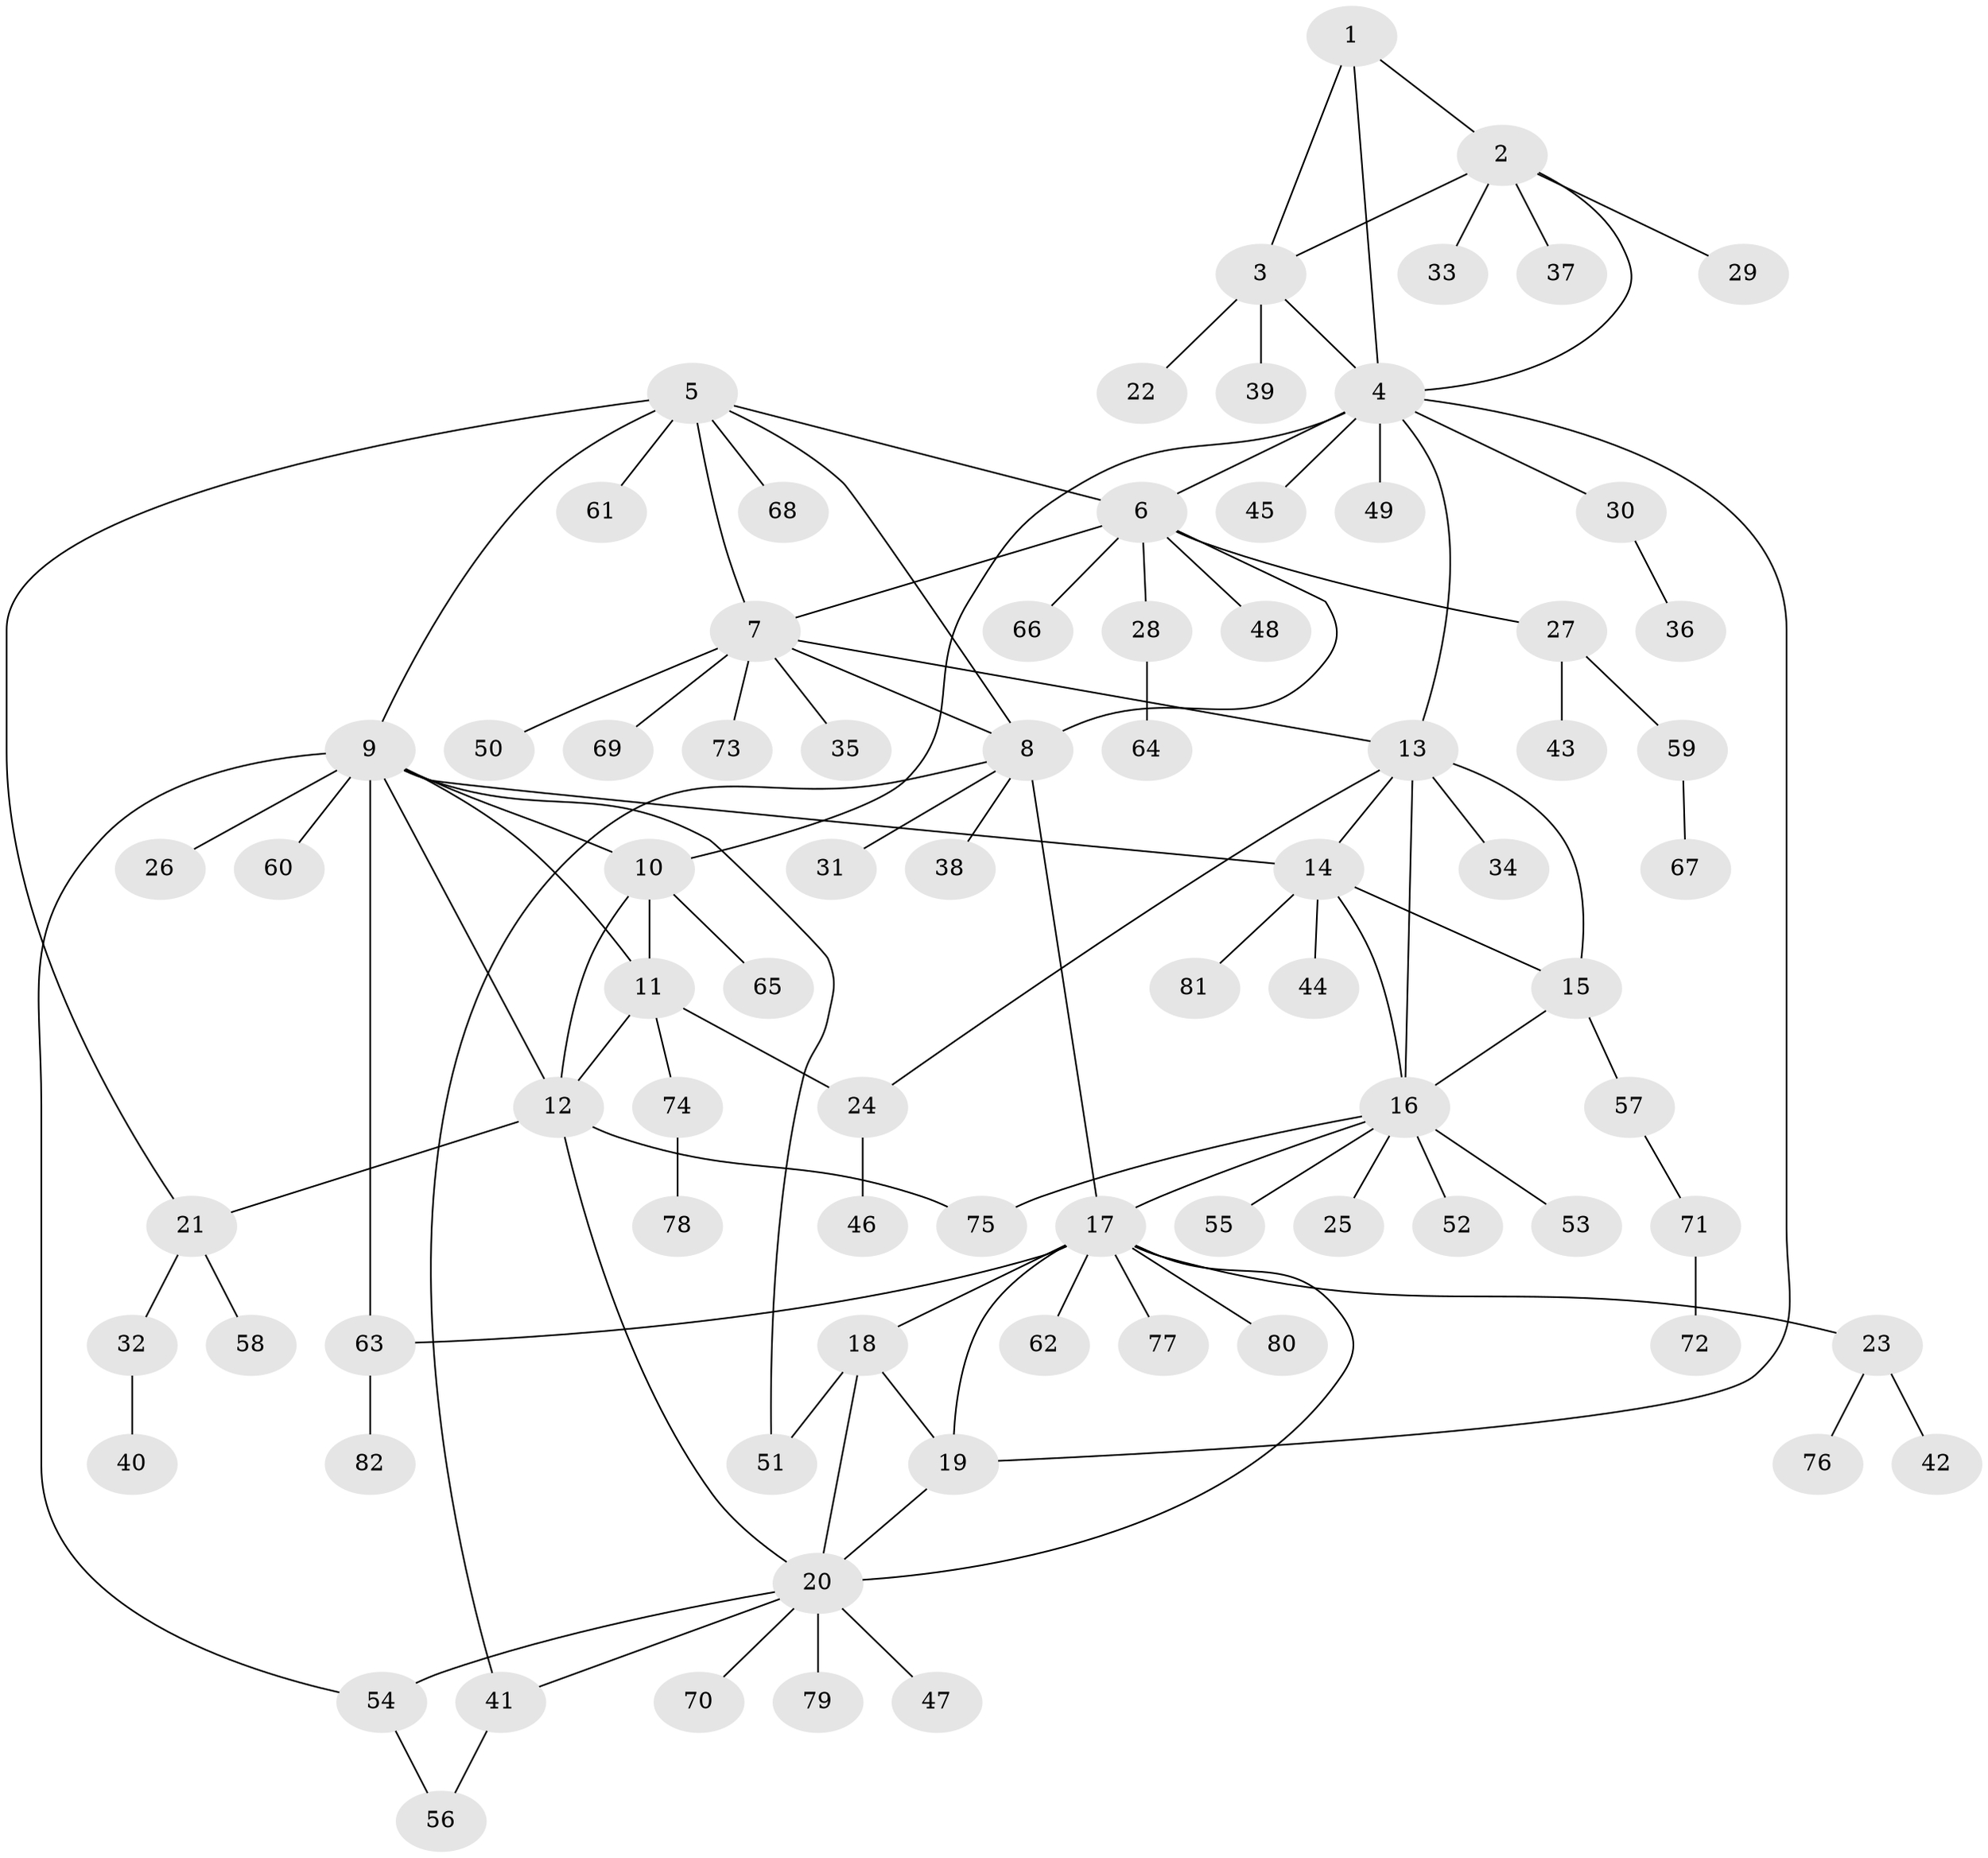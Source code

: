 // coarse degree distribution, {2: 0.06779661016949153, 12: 0.01694915254237288, 3: 0.1016949152542373, 10: 0.03389830508474576, 8: 0.03389830508474576, 6: 0.01694915254237288, 13: 0.01694915254237288, 7: 0.03389830508474576, 4: 0.01694915254237288, 9: 0.01694915254237288, 1: 0.6440677966101694}
// Generated by graph-tools (version 1.1) at 2025/42/03/06/25 10:42:11]
// undirected, 82 vertices, 110 edges
graph export_dot {
graph [start="1"]
  node [color=gray90,style=filled];
  1;
  2;
  3;
  4;
  5;
  6;
  7;
  8;
  9;
  10;
  11;
  12;
  13;
  14;
  15;
  16;
  17;
  18;
  19;
  20;
  21;
  22;
  23;
  24;
  25;
  26;
  27;
  28;
  29;
  30;
  31;
  32;
  33;
  34;
  35;
  36;
  37;
  38;
  39;
  40;
  41;
  42;
  43;
  44;
  45;
  46;
  47;
  48;
  49;
  50;
  51;
  52;
  53;
  54;
  55;
  56;
  57;
  58;
  59;
  60;
  61;
  62;
  63;
  64;
  65;
  66;
  67;
  68;
  69;
  70;
  71;
  72;
  73;
  74;
  75;
  76;
  77;
  78;
  79;
  80;
  81;
  82;
  1 -- 2;
  1 -- 3;
  1 -- 4;
  2 -- 3;
  2 -- 4;
  2 -- 29;
  2 -- 33;
  2 -- 37;
  3 -- 4;
  3 -- 22;
  3 -- 39;
  4 -- 6;
  4 -- 10;
  4 -- 13;
  4 -- 19;
  4 -- 30;
  4 -- 45;
  4 -- 49;
  5 -- 6;
  5 -- 7;
  5 -- 8;
  5 -- 9;
  5 -- 21;
  5 -- 61;
  5 -- 68;
  6 -- 7;
  6 -- 8;
  6 -- 27;
  6 -- 28;
  6 -- 48;
  6 -- 66;
  7 -- 8;
  7 -- 13;
  7 -- 35;
  7 -- 50;
  7 -- 69;
  7 -- 73;
  8 -- 17;
  8 -- 31;
  8 -- 38;
  8 -- 41;
  9 -- 10;
  9 -- 11;
  9 -- 12;
  9 -- 14;
  9 -- 26;
  9 -- 51;
  9 -- 54;
  9 -- 60;
  9 -- 63;
  10 -- 11;
  10 -- 12;
  10 -- 65;
  11 -- 12;
  11 -- 24;
  11 -- 74;
  12 -- 20;
  12 -- 21;
  12 -- 75;
  13 -- 14;
  13 -- 15;
  13 -- 16;
  13 -- 24;
  13 -- 34;
  14 -- 15;
  14 -- 16;
  14 -- 44;
  14 -- 81;
  15 -- 16;
  15 -- 57;
  16 -- 17;
  16 -- 25;
  16 -- 52;
  16 -- 53;
  16 -- 55;
  16 -- 75;
  17 -- 18;
  17 -- 19;
  17 -- 20;
  17 -- 23;
  17 -- 62;
  17 -- 63;
  17 -- 77;
  17 -- 80;
  18 -- 19;
  18 -- 20;
  18 -- 51;
  19 -- 20;
  20 -- 41;
  20 -- 47;
  20 -- 54;
  20 -- 70;
  20 -- 79;
  21 -- 32;
  21 -- 58;
  23 -- 42;
  23 -- 76;
  24 -- 46;
  27 -- 43;
  27 -- 59;
  28 -- 64;
  30 -- 36;
  32 -- 40;
  41 -- 56;
  54 -- 56;
  57 -- 71;
  59 -- 67;
  63 -- 82;
  71 -- 72;
  74 -- 78;
}
